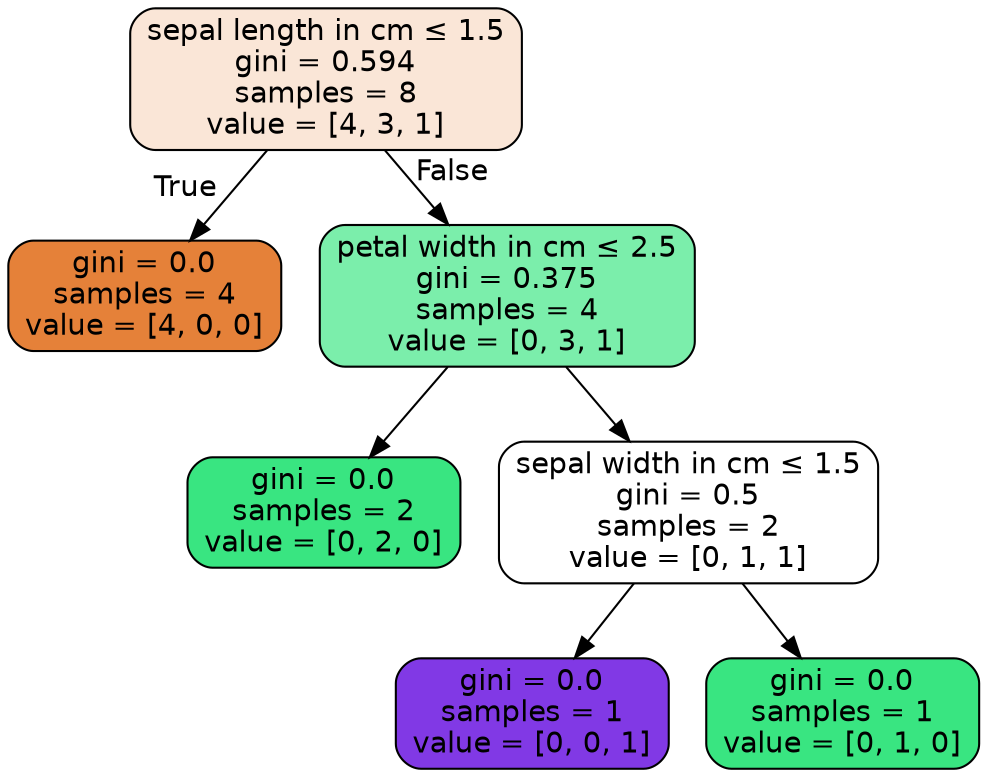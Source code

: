 digraph Tree {
node [shape=box, style="filled, rounded", color="black", fontname="helvetica"] ;
edge [fontname="helvetica"] ;
0 [label=<sepal length in cm &le; 1.5<br/>gini = 0.594<br/>samples = 8<br/>value = [4, 3, 1]>, fillcolor="#fae6d7"] ;
1 [label=<gini = 0.0<br/>samples = 4<br/>value = [4, 0, 0]>, fillcolor="#e58139"] ;
0 -> 1 [labeldistance=2.5, labelangle=45, headlabel="True"] ;
2 [label=<petal width in cm &le; 2.5<br/>gini = 0.375<br/>samples = 4<br/>value = [0, 3, 1]>, fillcolor="#7beeab"] ;
0 -> 2 [labeldistance=2.5, labelangle=-45, headlabel="False"] ;
3 [label=<gini = 0.0<br/>samples = 2<br/>value = [0, 2, 0]>, fillcolor="#39e581"] ;
2 -> 3 ;
4 [label=<sepal width in cm &le; 1.5<br/>gini = 0.5<br/>samples = 2<br/>value = [0, 1, 1]>, fillcolor="#ffffff"] ;
2 -> 4 ;
5 [label=<gini = 0.0<br/>samples = 1<br/>value = [0, 0, 1]>, fillcolor="#8139e5"] ;
4 -> 5 ;
6 [label=<gini = 0.0<br/>samples = 1<br/>value = [0, 1, 0]>, fillcolor="#39e581"] ;
4 -> 6 ;
}